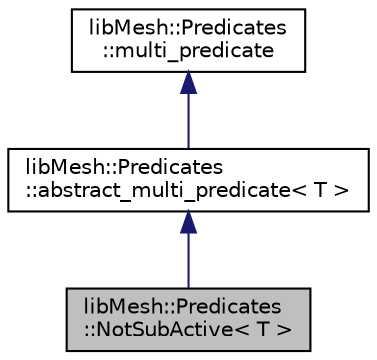 digraph "libMesh::Predicates::NotSubActive&lt; T &gt;"
{
  edge [fontname="Helvetica",fontsize="10",labelfontname="Helvetica",labelfontsize="10"];
  node [fontname="Helvetica",fontsize="10",shape=record];
  Node1 [label="libMesh::Predicates\l::NotSubActive\< T \>",height=0.2,width=0.4,color="black", fillcolor="grey75", style="filled", fontcolor="black"];
  Node2 -> Node1 [dir="back",color="midnightblue",fontsize="10",style="solid",fontname="Helvetica"];
  Node2 [label="libMesh::Predicates\l::abstract_multi_predicate\< T \>",height=0.2,width=0.4,color="black", fillcolor="white", style="filled",URL="$structlibMesh_1_1Predicates_1_1abstract__multi__predicate.html"];
  Node3 -> Node2 [dir="back",color="midnightblue",fontsize="10",style="solid",fontname="Helvetica"];
  Node3 [label="libMesh::Predicates\l::multi_predicate",height=0.2,width=0.4,color="black", fillcolor="white", style="filled",URL="$structlibMesh_1_1Predicates_1_1multi__predicate.html"];
}
